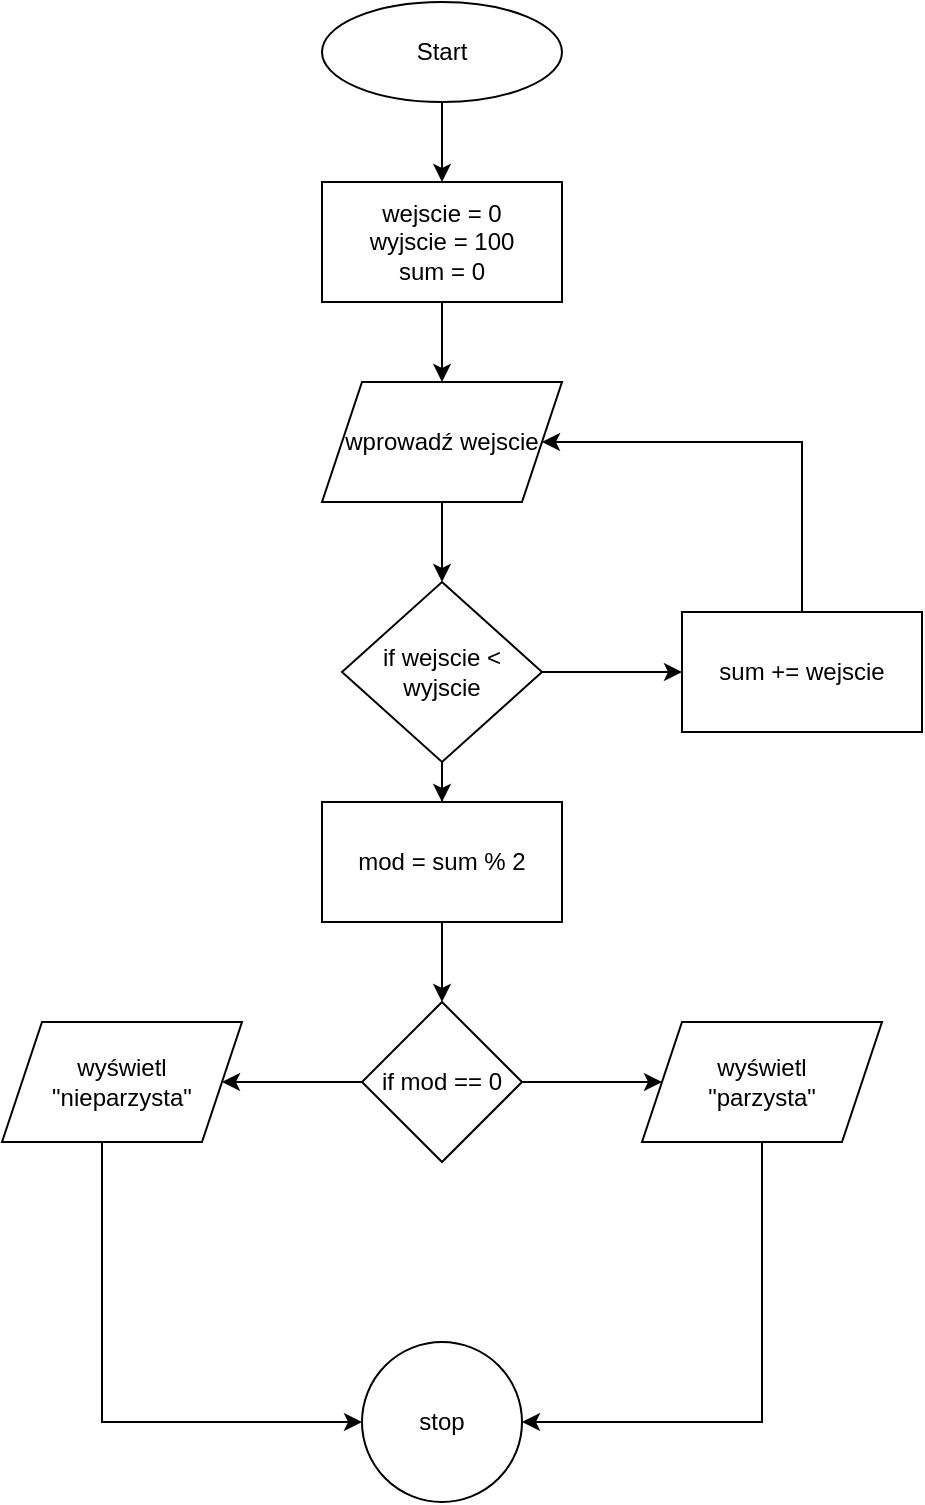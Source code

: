 <mxfile version="21.6.6" type="github">
  <diagram name="Strona-1" id="xlUswNLcpfCkkaKtKQq7">
    <mxGraphModel dx="1050" dy="542" grid="1" gridSize="10" guides="1" tooltips="1" connect="1" arrows="1" fold="1" page="1" pageScale="1" pageWidth="827" pageHeight="1169" math="0" shadow="0">
      <root>
        <mxCell id="0" />
        <mxCell id="1" parent="0" />
        <mxCell id="k5lSxSYKH9dc4zWqOEDD-3" value="" style="edgeStyle=orthogonalEdgeStyle;rounded=0;orthogonalLoop=1;jettySize=auto;html=1;" edge="1" parent="1" source="k5lSxSYKH9dc4zWqOEDD-1" target="k5lSxSYKH9dc4zWqOEDD-2">
          <mxGeometry relative="1" as="geometry" />
        </mxCell>
        <mxCell id="k5lSxSYKH9dc4zWqOEDD-1" value="Start" style="ellipse;whiteSpace=wrap;html=1;" vertex="1" parent="1">
          <mxGeometry x="330" y="20" width="120" height="50" as="geometry" />
        </mxCell>
        <mxCell id="k5lSxSYKH9dc4zWqOEDD-5" value="" style="edgeStyle=orthogonalEdgeStyle;rounded=0;orthogonalLoop=1;jettySize=auto;html=1;" edge="1" parent="1" source="k5lSxSYKH9dc4zWqOEDD-2" target="k5lSxSYKH9dc4zWqOEDD-4">
          <mxGeometry relative="1" as="geometry" />
        </mxCell>
        <mxCell id="k5lSxSYKH9dc4zWqOEDD-2" value="wejscie = 0&lt;br&gt;wyjscie = 100&lt;br&gt;sum = 0" style="whiteSpace=wrap;html=1;" vertex="1" parent="1">
          <mxGeometry x="330" y="110" width="120" height="60" as="geometry" />
        </mxCell>
        <mxCell id="k5lSxSYKH9dc4zWqOEDD-7" value="" style="edgeStyle=orthogonalEdgeStyle;rounded=0;orthogonalLoop=1;jettySize=auto;html=1;" edge="1" parent="1" source="k5lSxSYKH9dc4zWqOEDD-4" target="k5lSxSYKH9dc4zWqOEDD-6">
          <mxGeometry relative="1" as="geometry" />
        </mxCell>
        <mxCell id="k5lSxSYKH9dc4zWqOEDD-4" value="wprowadź wejscie" style="shape=parallelogram;perimeter=parallelogramPerimeter;whiteSpace=wrap;html=1;fixedSize=1;" vertex="1" parent="1">
          <mxGeometry x="330" y="210" width="120" height="60" as="geometry" />
        </mxCell>
        <mxCell id="k5lSxSYKH9dc4zWqOEDD-9" value="" style="edgeStyle=orthogonalEdgeStyle;rounded=0;orthogonalLoop=1;jettySize=auto;html=1;" edge="1" parent="1" source="k5lSxSYKH9dc4zWqOEDD-6" target="k5lSxSYKH9dc4zWqOEDD-8">
          <mxGeometry relative="1" as="geometry" />
        </mxCell>
        <mxCell id="k5lSxSYKH9dc4zWqOEDD-11" value="" style="edgeStyle=orthogonalEdgeStyle;rounded=0;orthogonalLoop=1;jettySize=auto;html=1;" edge="1" parent="1" source="k5lSxSYKH9dc4zWqOEDD-6">
          <mxGeometry relative="1" as="geometry">
            <mxPoint x="390" y="440" as="targetPoint" />
          </mxGeometry>
        </mxCell>
        <mxCell id="k5lSxSYKH9dc4zWqOEDD-20" value="" style="edgeStyle=orthogonalEdgeStyle;rounded=0;orthogonalLoop=1;jettySize=auto;html=1;" edge="1" parent="1" source="k5lSxSYKH9dc4zWqOEDD-6" target="k5lSxSYKH9dc4zWqOEDD-29">
          <mxGeometry relative="1" as="geometry">
            <mxPoint x="390" y="450" as="targetPoint" />
          </mxGeometry>
        </mxCell>
        <mxCell id="k5lSxSYKH9dc4zWqOEDD-6" value="if wejscie &amp;lt; wyjscie" style="rhombus;whiteSpace=wrap;html=1;" vertex="1" parent="1">
          <mxGeometry x="340" y="310" width="100" height="90" as="geometry" />
        </mxCell>
        <mxCell id="k5lSxSYKH9dc4zWqOEDD-18" style="edgeStyle=orthogonalEdgeStyle;rounded=0;orthogonalLoop=1;jettySize=auto;html=1;exitX=0.5;exitY=0;exitDx=0;exitDy=0;entryX=1;entryY=0.5;entryDx=0;entryDy=0;" edge="1" parent="1" source="k5lSxSYKH9dc4zWqOEDD-8" target="k5lSxSYKH9dc4zWqOEDD-4">
          <mxGeometry relative="1" as="geometry">
            <mxPoint x="500" y="170" as="targetPoint" />
            <Array as="points">
              <mxPoint x="570" y="240" />
            </Array>
          </mxGeometry>
        </mxCell>
        <mxCell id="k5lSxSYKH9dc4zWqOEDD-8" value="sum += wejscie" style="whiteSpace=wrap;html=1;" vertex="1" parent="1">
          <mxGeometry x="510" y="325" width="120" height="60" as="geometry" />
        </mxCell>
        <mxCell id="k5lSxSYKH9dc4zWqOEDD-31" value="" style="edgeStyle=orthogonalEdgeStyle;rounded=0;orthogonalLoop=1;jettySize=auto;html=1;" edge="1" parent="1" source="k5lSxSYKH9dc4zWqOEDD-29" target="k5lSxSYKH9dc4zWqOEDD-30">
          <mxGeometry relative="1" as="geometry" />
        </mxCell>
        <mxCell id="k5lSxSYKH9dc4zWqOEDD-29" value="mod = sum % 2" style="rounded=0;whiteSpace=wrap;html=1;" vertex="1" parent="1">
          <mxGeometry x="330" y="420" width="120" height="60" as="geometry" />
        </mxCell>
        <mxCell id="k5lSxSYKH9dc4zWqOEDD-33" value="" style="edgeStyle=orthogonalEdgeStyle;rounded=0;orthogonalLoop=1;jettySize=auto;html=1;" edge="1" parent="1" source="k5lSxSYKH9dc4zWqOEDD-30" target="k5lSxSYKH9dc4zWqOEDD-32">
          <mxGeometry relative="1" as="geometry" />
        </mxCell>
        <mxCell id="k5lSxSYKH9dc4zWqOEDD-35" value="" style="edgeStyle=orthogonalEdgeStyle;rounded=0;orthogonalLoop=1;jettySize=auto;html=1;" edge="1" parent="1" source="k5lSxSYKH9dc4zWqOEDD-30" target="k5lSxSYKH9dc4zWqOEDD-34">
          <mxGeometry relative="1" as="geometry" />
        </mxCell>
        <mxCell id="k5lSxSYKH9dc4zWqOEDD-30" value="if mod == 0" style="rhombus;whiteSpace=wrap;html=1;rounded=0;" vertex="1" parent="1">
          <mxGeometry x="350" y="520" width="80" height="80" as="geometry" />
        </mxCell>
        <mxCell id="k5lSxSYKH9dc4zWqOEDD-39" style="edgeStyle=orthogonalEdgeStyle;rounded=0;orthogonalLoop=1;jettySize=auto;html=1;entryX=1;entryY=0.5;entryDx=0;entryDy=0;" edge="1" parent="1" source="k5lSxSYKH9dc4zWqOEDD-32" target="k5lSxSYKH9dc4zWqOEDD-36">
          <mxGeometry relative="1" as="geometry">
            <mxPoint x="550" y="860" as="targetPoint" />
            <Array as="points">
              <mxPoint x="550" y="730" />
            </Array>
          </mxGeometry>
        </mxCell>
        <mxCell id="k5lSxSYKH9dc4zWqOEDD-32" value="wyświetl &lt;br&gt;&quot;parzysta&quot;" style="shape=parallelogram;perimeter=parallelogramPerimeter;whiteSpace=wrap;html=1;fixedSize=1;rounded=0;" vertex="1" parent="1">
          <mxGeometry x="490" y="530" width="120" height="60" as="geometry" />
        </mxCell>
        <mxCell id="k5lSxSYKH9dc4zWqOEDD-38" style="edgeStyle=orthogonalEdgeStyle;rounded=0;orthogonalLoop=1;jettySize=auto;html=1;entryX=0;entryY=0.5;entryDx=0;entryDy=0;" edge="1" parent="1" target="k5lSxSYKH9dc4zWqOEDD-36">
          <mxGeometry relative="1" as="geometry">
            <mxPoint x="340" y="730" as="targetPoint" />
            <mxPoint x="220" y="590" as="sourcePoint" />
            <Array as="points">
              <mxPoint x="220" y="730" />
            </Array>
          </mxGeometry>
        </mxCell>
        <mxCell id="k5lSxSYKH9dc4zWqOEDD-34" value="wyświetl &lt;br&gt;&quot;nieparzysta&quot;" style="shape=parallelogram;perimeter=parallelogramPerimeter;whiteSpace=wrap;html=1;fixedSize=1;rounded=0;" vertex="1" parent="1">
          <mxGeometry x="170" y="530" width="120" height="60" as="geometry" />
        </mxCell>
        <mxCell id="k5lSxSYKH9dc4zWqOEDD-36" value="stop" style="ellipse;whiteSpace=wrap;html=1;rounded=0;" vertex="1" parent="1">
          <mxGeometry x="350" y="690" width="80" height="80" as="geometry" />
        </mxCell>
      </root>
    </mxGraphModel>
  </diagram>
</mxfile>
